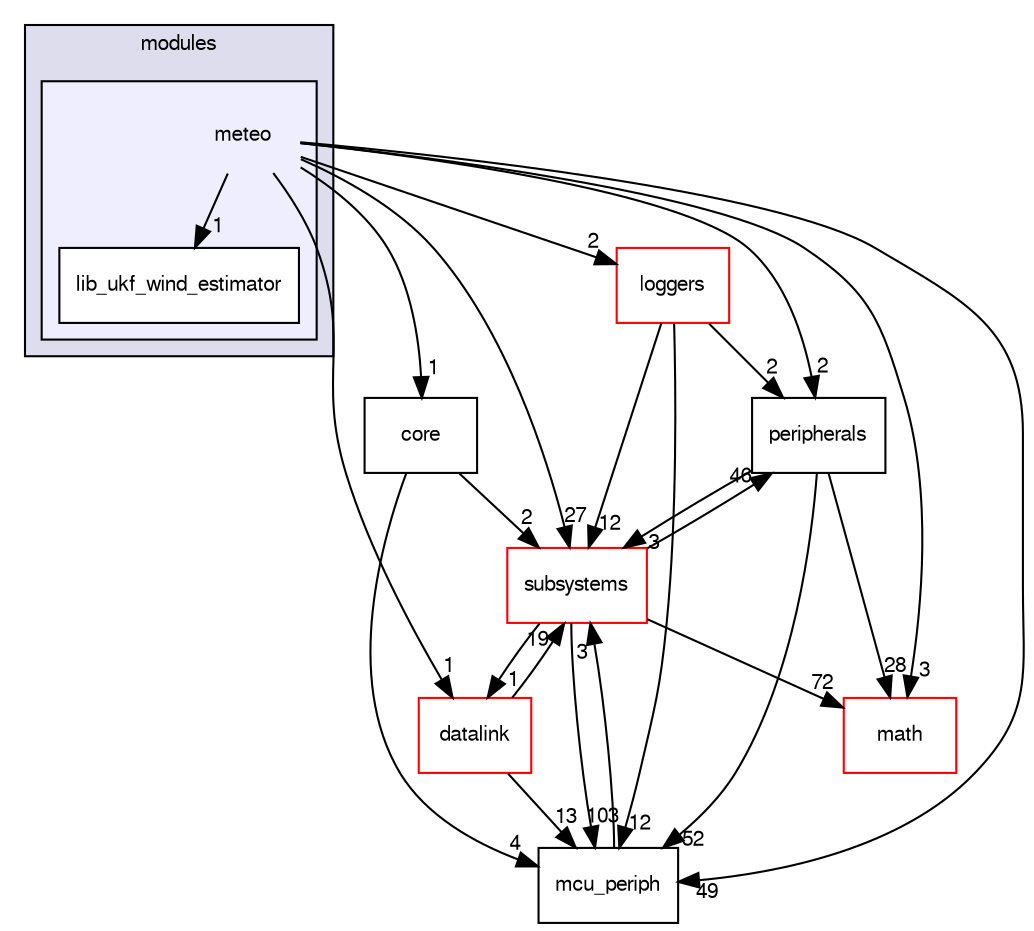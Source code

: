 digraph "sw/airborne/modules/meteo" {
  compound=true
  node [ fontsize="10", fontname="FreeSans"];
  edge [ labelfontsize="10", labelfontname="FreeSans"];
  subgraph clusterdir_c2abcdd6ccb39c3582929c0e3f5651c2 {
    graph [ bgcolor="#ddddee", pencolor="black", label="modules" fontname="FreeSans", fontsize="10", URL="dir_c2abcdd6ccb39c3582929c0e3f5651c2.html"]
  subgraph clusterdir_dcc9af59dc35b42e32db80b18066e136 {
    graph [ bgcolor="#eeeeff", pencolor="black", label="" URL="dir_dcc9af59dc35b42e32db80b18066e136.html"];
    dir_dcc9af59dc35b42e32db80b18066e136 [shape=plaintext label="meteo"];
    dir_52cf33ca6ff4e1b7a3968aed8ced90c8 [shape=box label="lib_ukf_wind_estimator" color="black" fillcolor="white" style="filled" URL="dir_52cf33ca6ff4e1b7a3968aed8ced90c8.html"];
  }
  }
  dir_0a48ba2c0a76794adfddddc873522f67 [shape=box label="peripherals" URL="dir_0a48ba2c0a76794adfddddc873522f67.html"];
  dir_12d6ec7aac5a4a9b8cee17e35022d7c7 [shape=box label="subsystems" fillcolor="white" style="filled" color="red" URL="dir_12d6ec7aac5a4a9b8cee17e35022d7c7.html"];
  dir_0e703de7e76e38c62de795c957434487 [shape=box label="core" URL="dir_0e703de7e76e38c62de795c957434487.html"];
  dir_cbf4be70f5fb954ea1d2a546dd70b40e [shape=box label="loggers" fillcolor="white" style="filled" color="red" URL="dir_cbf4be70f5fb954ea1d2a546dd70b40e.html"];
  dir_1ca43f6a116d741d80fb1d0555a2b198 [shape=box label="mcu_periph" URL="dir_1ca43f6a116d741d80fb1d0555a2b198.html"];
  dir_164c7aa663179b26059278e7f36078da [shape=box label="datalink" fillcolor="white" style="filled" color="red" URL="dir_164c7aa663179b26059278e7f36078da.html"];
  dir_29343b6f5fcd4b75a5dfbb985ff56864 [shape=box label="math" fillcolor="white" style="filled" color="red" URL="dir_29343b6f5fcd4b75a5dfbb985ff56864.html"];
  dir_0a48ba2c0a76794adfddddc873522f67->dir_12d6ec7aac5a4a9b8cee17e35022d7c7 [headlabel="3", labeldistance=1.5 headhref="dir_000124_000051.html"];
  dir_0a48ba2c0a76794adfddddc873522f67->dir_1ca43f6a116d741d80fb1d0555a2b198 [headlabel="52", labeldistance=1.5 headhref="dir_000124_000120.html"];
  dir_0a48ba2c0a76794adfddddc873522f67->dir_29343b6f5fcd4b75a5dfbb985ff56864 [headlabel="28", labeldistance=1.5 headhref="dir_000124_000118.html"];
  dir_12d6ec7aac5a4a9b8cee17e35022d7c7->dir_0a48ba2c0a76794adfddddc873522f67 [headlabel="46", labeldistance=1.5 headhref="dir_000051_000124.html"];
  dir_12d6ec7aac5a4a9b8cee17e35022d7c7->dir_1ca43f6a116d741d80fb1d0555a2b198 [headlabel="103", labeldistance=1.5 headhref="dir_000051_000120.html"];
  dir_12d6ec7aac5a4a9b8cee17e35022d7c7->dir_164c7aa663179b26059278e7f36078da [headlabel="1", labeldistance=1.5 headhref="dir_000051_000146.html"];
  dir_12d6ec7aac5a4a9b8cee17e35022d7c7->dir_29343b6f5fcd4b75a5dfbb985ff56864 [headlabel="72", labeldistance=1.5 headhref="dir_000051_000118.html"];
  dir_0e703de7e76e38c62de795c957434487->dir_12d6ec7aac5a4a9b8cee17e35022d7c7 [headlabel="2", labeldistance=1.5 headhref="dir_000144_000051.html"];
  dir_0e703de7e76e38c62de795c957434487->dir_1ca43f6a116d741d80fb1d0555a2b198 [headlabel="4", labeldistance=1.5 headhref="dir_000144_000120.html"];
  dir_cbf4be70f5fb954ea1d2a546dd70b40e->dir_0a48ba2c0a76794adfddddc873522f67 [headlabel="2", labeldistance=1.5 headhref="dir_000182_000124.html"];
  dir_cbf4be70f5fb954ea1d2a546dd70b40e->dir_12d6ec7aac5a4a9b8cee17e35022d7c7 [headlabel="12", labeldistance=1.5 headhref="dir_000182_000051.html"];
  dir_cbf4be70f5fb954ea1d2a546dd70b40e->dir_1ca43f6a116d741d80fb1d0555a2b198 [headlabel="12", labeldistance=1.5 headhref="dir_000182_000120.html"];
  dir_1ca43f6a116d741d80fb1d0555a2b198->dir_12d6ec7aac5a4a9b8cee17e35022d7c7 [headlabel="3", labeldistance=1.5 headhref="dir_000120_000051.html"];
  dir_dcc9af59dc35b42e32db80b18066e136->dir_0a48ba2c0a76794adfddddc873522f67 [headlabel="2", labeldistance=1.5 headhref="dir_000185_000124.html"];
  dir_dcc9af59dc35b42e32db80b18066e136->dir_12d6ec7aac5a4a9b8cee17e35022d7c7 [headlabel="27", labeldistance=1.5 headhref="dir_000185_000051.html"];
  dir_dcc9af59dc35b42e32db80b18066e136->dir_0e703de7e76e38c62de795c957434487 [headlabel="1", labeldistance=1.5 headhref="dir_000185_000144.html"];
  dir_dcc9af59dc35b42e32db80b18066e136->dir_52cf33ca6ff4e1b7a3968aed8ced90c8 [headlabel="1", labeldistance=1.5 headhref="dir_000185_000186.html"];
  dir_dcc9af59dc35b42e32db80b18066e136->dir_cbf4be70f5fb954ea1d2a546dd70b40e [headlabel="2", labeldistance=1.5 headhref="dir_000185_000182.html"];
  dir_dcc9af59dc35b42e32db80b18066e136->dir_1ca43f6a116d741d80fb1d0555a2b198 [headlabel="49", labeldistance=1.5 headhref="dir_000185_000120.html"];
  dir_dcc9af59dc35b42e32db80b18066e136->dir_164c7aa663179b26059278e7f36078da [headlabel="1", labeldistance=1.5 headhref="dir_000185_000146.html"];
  dir_dcc9af59dc35b42e32db80b18066e136->dir_29343b6f5fcd4b75a5dfbb985ff56864 [headlabel="3", labeldistance=1.5 headhref="dir_000185_000118.html"];
  dir_164c7aa663179b26059278e7f36078da->dir_12d6ec7aac5a4a9b8cee17e35022d7c7 [headlabel="19", labeldistance=1.5 headhref="dir_000146_000051.html"];
  dir_164c7aa663179b26059278e7f36078da->dir_1ca43f6a116d741d80fb1d0555a2b198 [headlabel="13", labeldistance=1.5 headhref="dir_000146_000120.html"];
}

